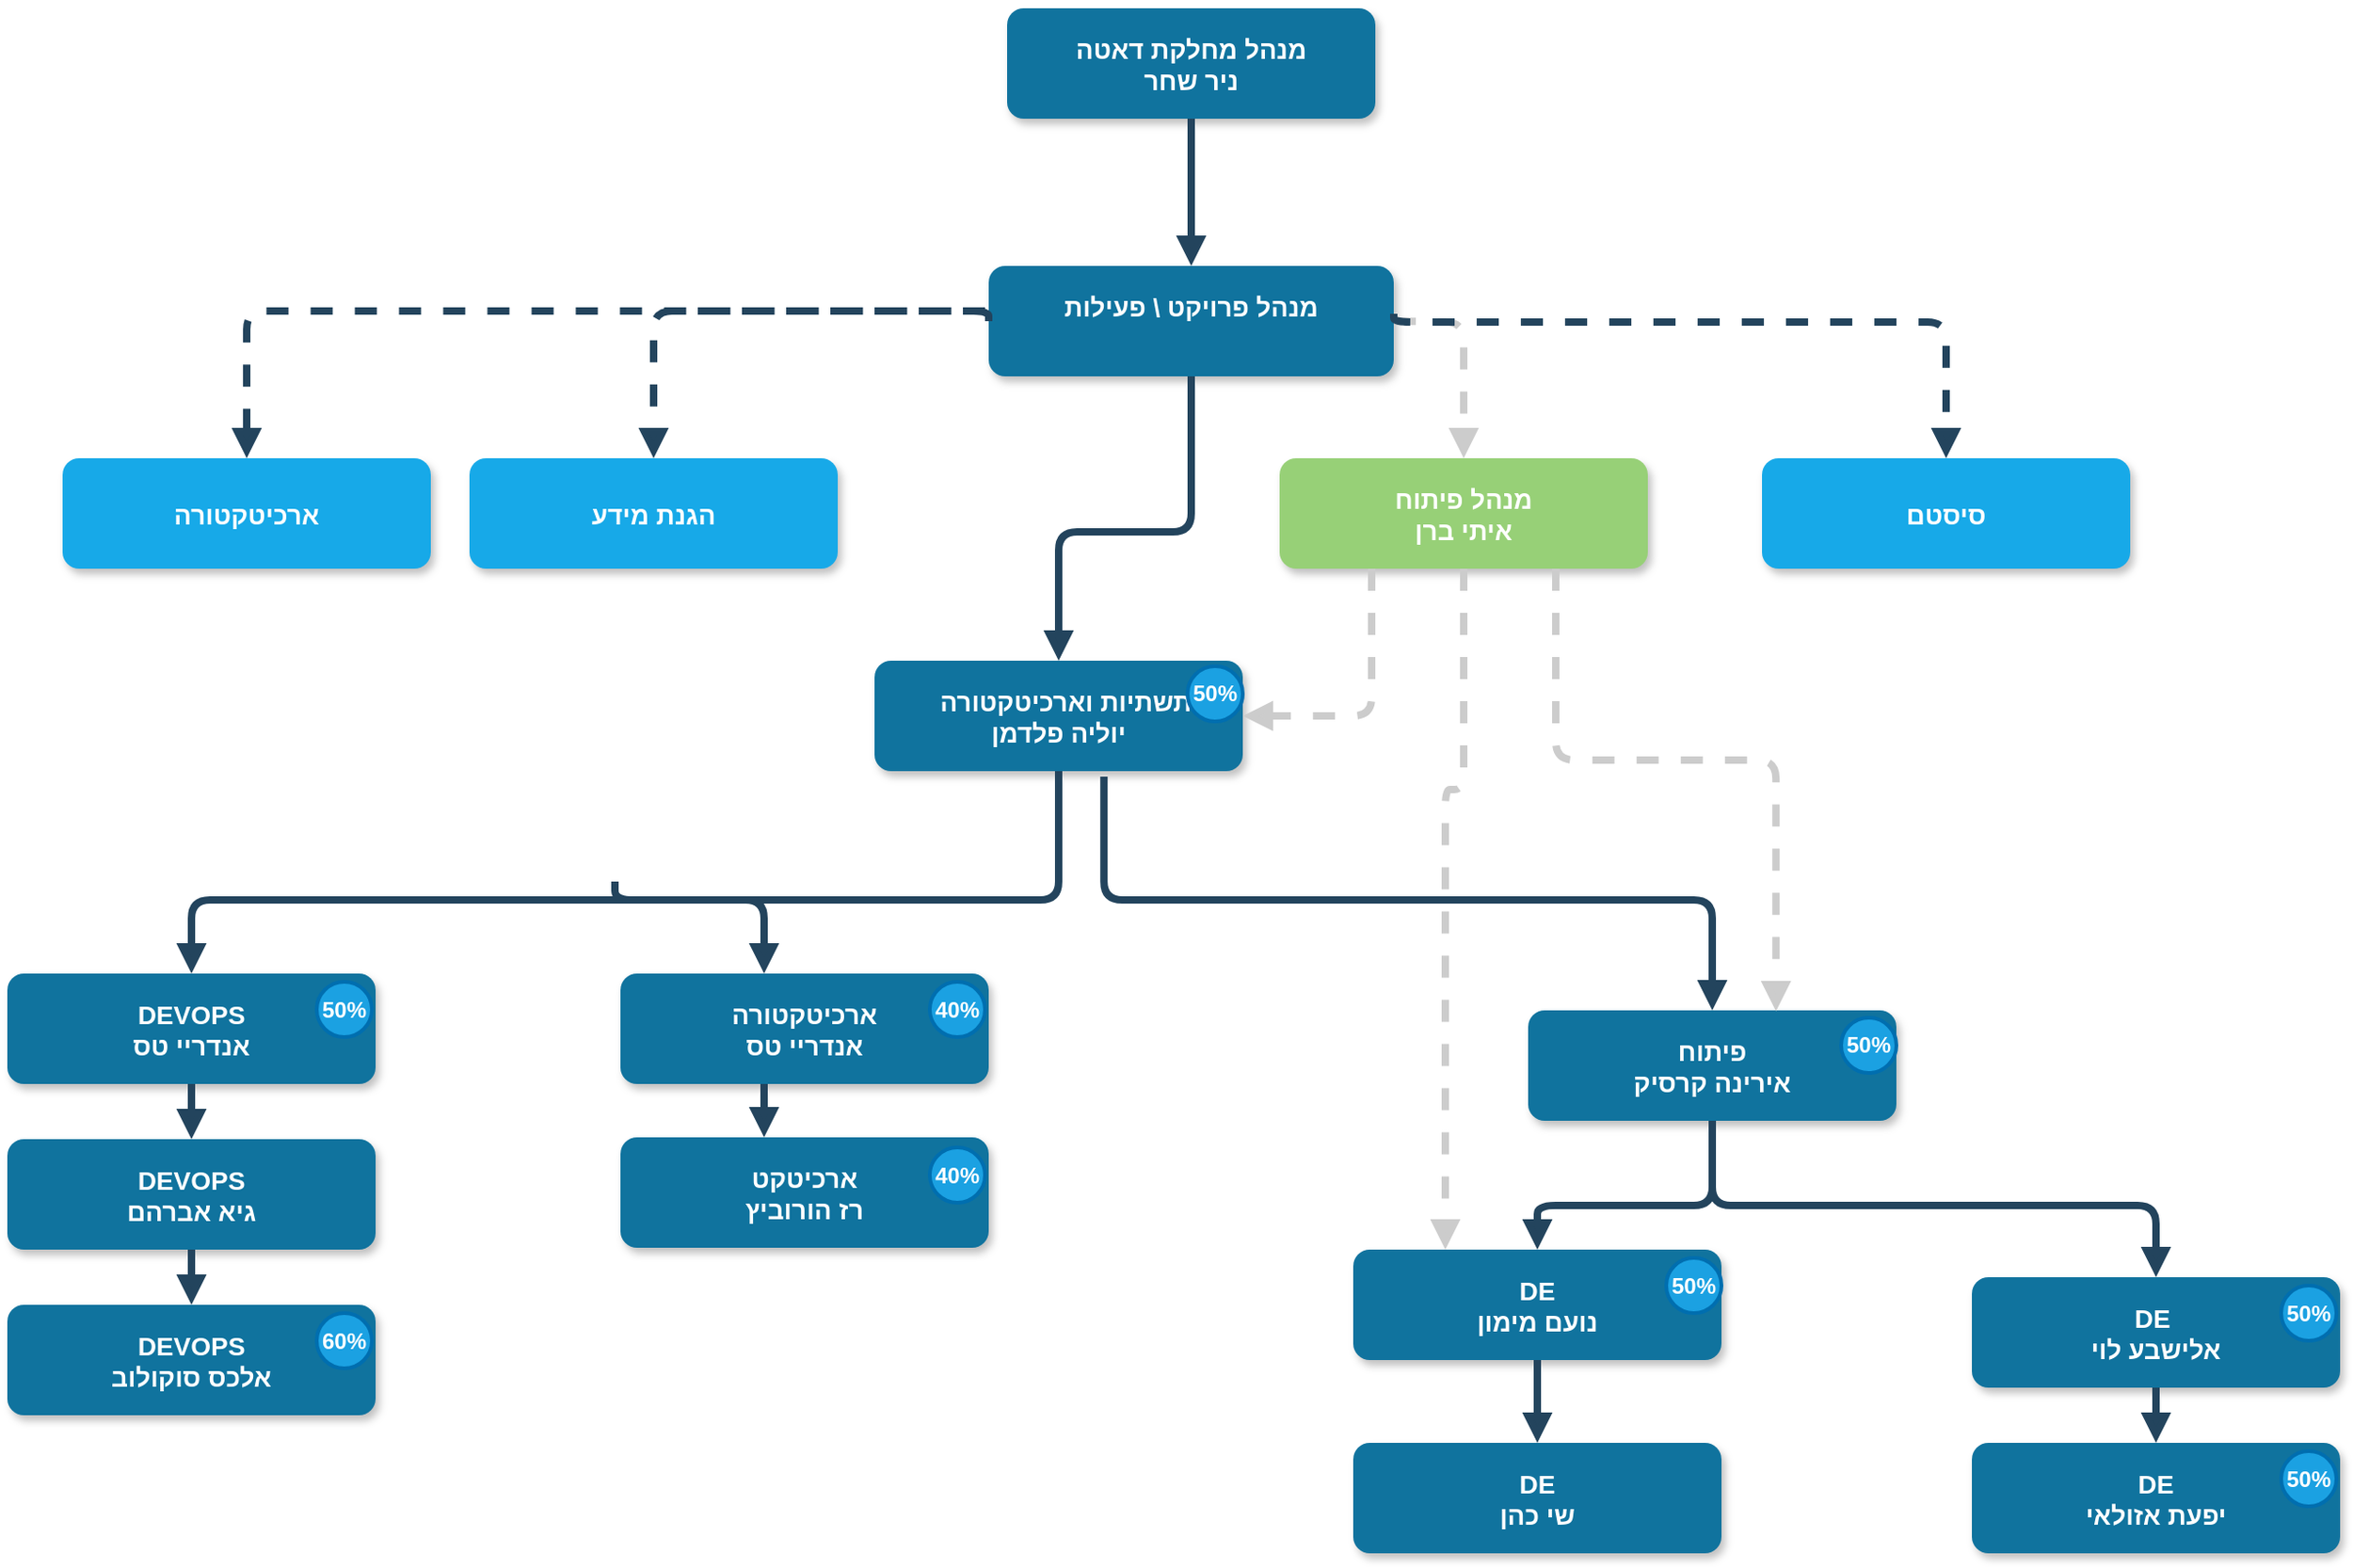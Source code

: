<mxfile version="21.0.6" type="github">
  <diagram name="Page-1" id="97916047-d0de-89f5-080d-49f4d83e522f">
    <mxGraphModel dx="1434" dy="764" grid="1" gridSize="10" guides="1" tooltips="1" connect="1" arrows="1" fold="1" page="1" pageScale="1.5" pageWidth="1169" pageHeight="827" background="none" math="0" shadow="0">
      <root>
        <mxCell id="0" />
        <mxCell id="1" parent="0" />
        <mxCell id="8" value="  תשתיות וארכיטקטורה&#xa;יוליה פלדמן" style="rounded=1;fillColor=#10739E;strokeColor=none;shadow=1;gradientColor=none;fontStyle=1;fontColor=#FFFFFF;fontSize=14;" parent="1" vertex="1">
          <mxGeometry x="600" y="560" width="200" height="60" as="geometry" />
        </mxCell>
        <mxCell id="2" value="מנהל מחלקת דאטה&#xa;ניר שחר" style="rounded=1;fillColor=#10739E;strokeColor=none;shadow=1;gradientColor=none;fontStyle=1;fontColor=#FFFFFF;fontSize=14;" parent="1" vertex="1">
          <mxGeometry x="672" y="205.5" width="200" height="60" as="geometry" />
        </mxCell>
        <mxCell id="3" value="מנהל פרויקט \ פעילות&#xa;" style="rounded=1;fillColor=#10739E;strokeColor=none;shadow=1;gradientColor=none;fontStyle=1;fontColor=#FFFFFF;fontSize=14;" parent="1" vertex="1">
          <mxGeometry x="662" y="345.5" width="220" height="60" as="geometry" />
        </mxCell>
        <mxCell id="7" value="מנהל פיתוח&#xa;איתי ברן" style="rounded=1;fillColor=#97D077;strokeColor=none;shadow=1;gradientColor=none;fontStyle=1;fontColor=#FFFFFF;fontSize=14;" parent="1" vertex="1">
          <mxGeometry x="820" y="450" width="200" height="60" as="geometry" />
        </mxCell>
        <mxCell id="9" value="DEVOPS&#xa;אנדריי טס" style="rounded=1;fillColor=#10739E;strokeColor=none;shadow=1;gradientColor=none;fontStyle=1;fontColor=#FFFFFF;fontSize=14;" parent="1" vertex="1">
          <mxGeometry x="129" y="730" width="200" height="60" as="geometry" />
        </mxCell>
        <mxCell id="10" value="DEVOPS&#xa;גיא אברהם" style="rounded=1;fillColor=#10739E;strokeColor=none;shadow=1;gradientColor=none;fontStyle=1;fontColor=#FFFFFF;fontSize=14;" parent="1" vertex="1">
          <mxGeometry x="129" y="820" width="200" height="60" as="geometry" />
        </mxCell>
        <mxCell id="11" value="DEVOPS&#xa;אלכס סוקולוב" style="rounded=1;fillColor=#10739E;strokeColor=none;shadow=1;gradientColor=none;fontStyle=1;fontColor=#FFFFFF;fontSize=14;" parent="1" vertex="1">
          <mxGeometry x="129" y="910" width="200" height="60" as="geometry" />
        </mxCell>
        <mxCell id="13" value="פיתוח&#xa;אירינה קרסיק" style="rounded=1;fillColor=#10739E;strokeColor=none;shadow=1;gradientColor=none;fontStyle=1;fontColor=#FFFFFF;fontSize=14;" parent="1" vertex="1">
          <mxGeometry x="955" y="750" width="200" height="60" as="geometry" />
        </mxCell>
        <mxCell id="14" value="DE &#xa;אלישבע לוי" style="rounded=1;fillColor=#10739E;strokeColor=none;shadow=1;gradientColor=none;fontStyle=1;fontColor=#FFFFFF;fontSize=14;" parent="1" vertex="1">
          <mxGeometry x="1196" y="895" width="200" height="60" as="geometry" />
        </mxCell>
        <mxCell id="15" value="DE&#xa;יפעת אזולאי" style="rounded=1;fillColor=#10739E;strokeColor=none;shadow=1;gradientColor=none;fontStyle=1;fontColor=#FFFFFF;fontSize=14;" parent="1" vertex="1">
          <mxGeometry x="1196" y="985" width="200" height="60" as="geometry" />
        </mxCell>
        <mxCell id="19" value="DE&#xa;נועם מימון" style="rounded=1;fillColor=#10739E;strokeColor=none;shadow=1;gradientColor=none;fontStyle=1;fontColor=#FFFFFF;fontSize=14;" parent="1" vertex="1">
          <mxGeometry x="860" y="880" width="200" height="60" as="geometry" />
        </mxCell>
        <mxCell id="20" value="DE&#xa;שי כהן" style="rounded=1;fillColor=#10739E;strokeColor=none;shadow=1;gradientColor=none;fontStyle=1;fontColor=#FFFFFF;fontSize=14;" parent="1" vertex="1">
          <mxGeometry x="860" y="985" width="200" height="60" as="geometry" />
        </mxCell>
        <mxCell id="23" value="ארכיטקטורה&#xa;אנדריי טס" style="rounded=1;fillColor=#10739E;strokeColor=none;shadow=1;gradientColor=none;fontStyle=1;fontColor=#FFFFFF;fontSize=14;" parent="1" vertex="1">
          <mxGeometry x="462" y="730" width="200" height="60" as="geometry" />
        </mxCell>
        <mxCell id="24" value="ארכיטקט&#xa;רז הורוביץ" style="rounded=1;fillColor=#10739E;strokeColor=none;shadow=1;gradientColor=none;fontStyle=1;fontColor=#FFFFFF;fontSize=14;" parent="1" vertex="1">
          <mxGeometry x="462" y="819" width="200" height="60" as="geometry" />
        </mxCell>
        <mxCell id="29" value="" style="edgeStyle=elbowEdgeStyle;elbow=vertical;strokeWidth=4;endArrow=block;endFill=1;fontStyle=1;strokeColor=#23445D;" parent="1" source="2" target="3" edge="1">
          <mxGeometry x="22" y="165.5" width="100" height="100" as="geometry">
            <mxPoint x="22" y="265.5" as="sourcePoint" />
            <mxPoint x="122" y="165.5" as="targetPoint" />
          </mxGeometry>
        </mxCell>
        <mxCell id="33" value="" style="edgeStyle=elbowEdgeStyle;elbow=vertical;strokeWidth=4;endArrow=block;endFill=1;fontStyle=1;dashed=1;strokeColor=#CCCCCC;exitX=1;exitY=0.5;exitDx=0;exitDy=0;entryX=0.5;entryY=0;entryDx=0;entryDy=0;" parent="1" source="3" target="7" edge="1">
          <mxGeometry x="22" y="165.5" width="100" height="100" as="geometry">
            <mxPoint x="22" y="265.5" as="sourcePoint" />
            <mxPoint x="122" y="165.5" as="targetPoint" />
            <Array as="points">
              <mxPoint x="920" y="376" />
            </Array>
          </mxGeometry>
        </mxCell>
        <mxCell id="37" value="" style="edgeStyle=elbowEdgeStyle;elbow=vertical;strokeWidth=4;endArrow=block;endFill=1;fontStyle=1;strokeColor=#23445D;exitX=0.5;exitY=1;exitDx=0;exitDy=0;entryX=0.5;entryY=0;entryDx=0;entryDy=0;" parent="1" source="13" target="19" edge="1">
          <mxGeometry x="130" y="362" width="100" height="100" as="geometry">
            <mxPoint x="1078" y="796.5" as="sourcePoint" />
            <mxPoint x="1058" y="1006" as="targetPoint" />
            <Array as="points">
              <mxPoint x="888" y="856" />
              <mxPoint x="1088" y="836.5" />
            </Array>
          </mxGeometry>
        </mxCell>
        <mxCell id="38" value="" style="edgeStyle=elbowEdgeStyle;elbow=vertical;strokeWidth=4;endArrow=block;endFill=1;fontStyle=1;strokeColor=#23445D;exitX=0.5;exitY=1;exitDx=0;exitDy=0;entryX=0.5;entryY=0;entryDx=0;entryDy=0;" parent="1" source="8" target="9" edge="1">
          <mxGeometry x="-39" y="304" width="100" height="100" as="geometry">
            <mxPoint x="-39" y="404" as="sourcePoint" />
            <mxPoint x="61" y="304" as="targetPoint" />
            <Array as="points">
              <mxPoint x="349" y="690" />
            </Array>
          </mxGeometry>
        </mxCell>
        <mxCell id="39" value="" style="edgeStyle=elbowEdgeStyle;elbow=vertical;strokeWidth=4;endArrow=block;endFill=1;fontStyle=1;strokeColor=#23445D;" parent="1" source="9" target="10" edge="1">
          <mxGeometry x="-91" y="200" width="100" height="100" as="geometry">
            <mxPoint x="-91" y="300" as="sourcePoint" />
            <mxPoint x="9" y="200" as="targetPoint" />
          </mxGeometry>
        </mxCell>
        <mxCell id="40" value="" style="edgeStyle=elbowEdgeStyle;elbow=vertical;strokeWidth=4;endArrow=block;endFill=1;fontStyle=1;strokeColor=#23445D;" parent="1" source="10" target="11" edge="1">
          <mxGeometry x="-91" y="210" width="100" height="100" as="geometry">
            <mxPoint x="-91" y="310" as="sourcePoint" />
            <mxPoint x="9" y="210" as="targetPoint" />
          </mxGeometry>
        </mxCell>
        <mxCell id="42" value="" style="edgeStyle=elbowEdgeStyle;elbow=vertical;strokeWidth=4;endArrow=block;endFill=1;fontStyle=1;strokeColor=#23445D;" parent="1" source="13" target="14" edge="1">
          <mxGeometry x="818" y="434.5" width="100" height="100" as="geometry">
            <mxPoint x="818" y="534.5" as="sourcePoint" />
            <mxPoint x="918" y="434.5" as="targetPoint" />
            <Array as="points">
              <mxPoint x="1178" y="856" />
              <mxPoint x="1188" y="916" />
            </Array>
          </mxGeometry>
        </mxCell>
        <mxCell id="43" value="" style="edgeStyle=elbowEdgeStyle;elbow=vertical;strokeWidth=4;endArrow=block;endFill=1;fontStyle=1;strokeColor=#23445D;" parent="1" source="14" target="15" edge="1">
          <mxGeometry x="706" y="365" width="100" height="100" as="geometry">
            <mxPoint x="706" y="465" as="sourcePoint" />
            <mxPoint x="806" y="365" as="targetPoint" />
          </mxGeometry>
        </mxCell>
        <mxCell id="47" value="" style="edgeStyle=elbowEdgeStyle;elbow=vertical;strokeWidth=4;endArrow=block;endFill=1;fontStyle=1;strokeColor=#23445D;" parent="1" source="19" target="20" edge="1">
          <mxGeometry x="90" y="365" width="100" height="100" as="geometry">
            <mxPoint x="90" y="465" as="sourcePoint" />
            <mxPoint x="190" y="365" as="targetPoint" />
          </mxGeometry>
        </mxCell>
        <mxCell id="50" value="" style="edgeStyle=elbowEdgeStyle;elbow=vertical;strokeWidth=4;endArrow=block;endFill=1;fontStyle=1;strokeColor=#23445D;exitX=0.5;exitY=1;exitDx=0;exitDy=0;entryX=0.5;entryY=0;entryDx=0;entryDy=0;" parent="1" edge="1">
          <mxGeometry x="-580" y="280" width="100" height="100" as="geometry">
            <mxPoint x="540" y="790" as="sourcePoint" />
            <mxPoint x="540" y="819" as="targetPoint" />
          </mxGeometry>
        </mxCell>
        <mxCell id="rTIktwFIz4IESTL18eKh-55" value="הגנת מידע" style="rounded=1;fillColor=#17A9E8;strokeColor=none;shadow=1;gradientColor=none;fontStyle=1;fontColor=#FFFFFF;fontSize=14;" parent="1" vertex="1">
          <mxGeometry x="380" y="450" width="200" height="60" as="geometry" />
        </mxCell>
        <mxCell id="rTIktwFIz4IESTL18eKh-56" value="ארכיטקטורה" style="rounded=1;fillColor=#17A9E8;strokeColor=none;shadow=1;gradientColor=none;fontStyle=1;fontColor=#FFFFFF;fontSize=14;" parent="1" vertex="1">
          <mxGeometry x="159" y="450" width="200" height="60" as="geometry" />
        </mxCell>
        <mxCell id="rTIktwFIz4IESTL18eKh-57" value="" style="edgeStyle=elbowEdgeStyle;elbow=vertical;strokeWidth=4;endArrow=block;endFill=1;fontStyle=1;dashed=1;strokeColor=#23445D;entryX=0.5;entryY=0;entryDx=0;entryDy=0;exitX=0;exitY=0.5;exitDx=0;exitDy=0;" parent="1" source="3" target="rTIktwFIz4IESTL18eKh-56" edge="1">
          <mxGeometry x="-710" y="219.5" width="100" height="100" as="geometry">
            <mxPoint x="770" y="410" as="sourcePoint" />
            <mxPoint x="640" y="510" as="targetPoint" />
            <Array as="points">
              <mxPoint x="580" y="370" />
            </Array>
          </mxGeometry>
        </mxCell>
        <mxCell id="rTIktwFIz4IESTL18eKh-58" value="" style="edgeStyle=elbowEdgeStyle;elbow=vertical;strokeWidth=4;endArrow=block;endFill=1;fontStyle=1;dashed=1;strokeColor=#23445D;entryX=0.5;entryY=0;entryDx=0;entryDy=0;" parent="1" target="rTIktwFIz4IESTL18eKh-55" edge="1">
          <mxGeometry x="-700" y="229.5" width="100" height="100" as="geometry">
            <mxPoint x="660" y="370" as="sourcePoint" />
            <mxPoint x="290" y="440" as="targetPoint" />
            <Array as="points">
              <mxPoint x="580" y="370" />
              <mxPoint x="590" y="380" />
            </Array>
          </mxGeometry>
        </mxCell>
        <mxCell id="rTIktwFIz4IESTL18eKh-60" value="סיסטם" style="rounded=1;fillColor=#17A9E8;strokeColor=none;shadow=1;gradientColor=none;fontStyle=1;fontColor=#FFFFFF;fontSize=14;" parent="1" vertex="1">
          <mxGeometry x="1082" y="450" width="200" height="60" as="geometry" />
        </mxCell>
        <mxCell id="rTIktwFIz4IESTL18eKh-61" value="" style="edgeStyle=elbowEdgeStyle;elbow=vertical;strokeWidth=4;endArrow=block;endFill=1;fontStyle=1;dashed=1;strokeColor=#23445D;exitX=1;exitY=0.5;exitDx=0;exitDy=0;" parent="1" edge="1">
          <mxGeometry x="32" y="171.5" width="100" height="100" as="geometry">
            <mxPoint x="882" y="371.5" as="sourcePoint" />
            <mxPoint x="1182" y="450" as="targetPoint" />
            <Array as="points">
              <mxPoint x="1150" y="376" />
            </Array>
          </mxGeometry>
        </mxCell>
        <mxCell id="rTIktwFIz4IESTL18eKh-64" value="50%" style="ellipse;whiteSpace=wrap;html=1;aspect=fixed;fontStyle=1;fillColor=#1ba1e2;fontColor=#ffffff;strokeColor=#006EAF;strokeWidth=2;" parent="1" vertex="1">
          <mxGeometry x="1364" y="989.5" width="30" height="30" as="geometry" />
        </mxCell>
        <mxCell id="rTIktwFIz4IESTL18eKh-65" value="40%" style="ellipse;whiteSpace=wrap;html=1;aspect=fixed;fontStyle=1;fillColor=#1ba1e2;fontColor=#ffffff;strokeColor=#006EAF;strokeWidth=2;" parent="1" vertex="1">
          <mxGeometry x="630" y="824.5" width="30" height="30" as="geometry" />
        </mxCell>
        <mxCell id="rTIktwFIz4IESTL18eKh-68" value="50%" style="ellipse;whiteSpace=wrap;html=1;aspect=fixed;fontStyle=1;fillColor=#1ba1e2;fontColor=#ffffff;strokeColor=#006EAF;strokeWidth=2;" parent="1" vertex="1">
          <mxGeometry x="1030" y="884.5" width="30" height="30" as="geometry" />
        </mxCell>
        <mxCell id="rTIktwFIz4IESTL18eKh-69" value="50%" style="ellipse;whiteSpace=wrap;html=1;aspect=fixed;fontStyle=1;fillColor=#1ba1e2;fontColor=#ffffff;strokeColor=#006EAF;strokeWidth=2;" parent="1" vertex="1">
          <mxGeometry x="1364" y="899.5" width="30" height="30" as="geometry" />
        </mxCell>
        <mxCell id="rTIktwFIz4IESTL18eKh-71" value="60%" style="ellipse;whiteSpace=wrap;html=1;aspect=fixed;fontStyle=1;fillColor=#1ba1e2;fontColor=#ffffff;strokeColor=#006EAF;strokeWidth=2;" parent="1" vertex="1">
          <mxGeometry x="297" y="914.5" width="30" height="30" as="geometry" />
        </mxCell>
        <mxCell id="rTIktwFIz4IESTL18eKh-70" value="50%" style="ellipse;whiteSpace=wrap;html=1;aspect=fixed;fontStyle=1;fillColor=#1ba1e2;fontColor=#ffffff;strokeColor=#006EAF;strokeWidth=2;direction=south;" parent="1" vertex="1">
          <mxGeometry x="770" y="563" width="30" height="30" as="geometry" />
        </mxCell>
        <mxCell id="HRantwCqe_uufsJNFs8z-56" value="50%" style="ellipse;whiteSpace=wrap;html=1;aspect=fixed;fontStyle=1;fillColor=#1ba1e2;fontColor=#ffffff;strokeColor=#006EAF;strokeWidth=2;" vertex="1" parent="1">
          <mxGeometry x="1125" y="754" width="30" height="30" as="geometry" />
        </mxCell>
        <mxCell id="HRantwCqe_uufsJNFs8z-57" value="50%" style="ellipse;whiteSpace=wrap;html=1;aspect=fixed;fontStyle=1;fillColor=#1ba1e2;fontColor=#ffffff;strokeColor=#006EAF;strokeWidth=2;" vertex="1" parent="1">
          <mxGeometry x="297" y="734.5" width="30" height="30" as="geometry" />
        </mxCell>
        <mxCell id="HRantwCqe_uufsJNFs8z-58" value="40%" style="ellipse;whiteSpace=wrap;html=1;aspect=fixed;fontStyle=1;fillColor=#1ba1e2;fontColor=#ffffff;strokeColor=#006EAF;strokeWidth=2;" vertex="1" parent="1">
          <mxGeometry x="630" y="734.5" width="30" height="30" as="geometry" />
        </mxCell>
        <mxCell id="HRantwCqe_uufsJNFs8z-59" value="" style="edgeStyle=elbowEdgeStyle;elbow=vertical;strokeWidth=4;endArrow=block;endFill=1;fontStyle=1;strokeColor=#23445D;entryX=0.5;entryY=0;entryDx=0;entryDy=0;" edge="1" parent="1">
          <mxGeometry x="-231" y="335.5" width="100" height="100" as="geometry">
            <mxPoint x="459" y="680" as="sourcePoint" />
            <mxPoint x="540" y="730" as="targetPoint" />
            <Array as="points">
              <mxPoint x="509" y="690" />
            </Array>
          </mxGeometry>
        </mxCell>
        <mxCell id="HRantwCqe_uufsJNFs8z-60" value="" style="edgeStyle=elbowEdgeStyle;elbow=vertical;strokeWidth=4;endArrow=block;endFill=1;fontStyle=1;strokeColor=#23445D;exitX=0.5;exitY=1;exitDx=0;exitDy=0;entryX=0.5;entryY=0;entryDx=0;entryDy=0;" edge="1" parent="1" source="3" target="8">
          <mxGeometry x="32" y="175.5" width="100" height="100" as="geometry">
            <mxPoint x="780" y="420" as="sourcePoint" />
            <mxPoint x="740" y="560" as="targetPoint" />
            <Array as="points">
              <mxPoint x="750" y="490" />
              <mxPoint x="870" y="540" />
              <mxPoint x="860" y="540" />
              <mxPoint x="610" y="650" />
              <mxPoint x="662" y="565.5" />
            </Array>
          </mxGeometry>
        </mxCell>
        <mxCell id="HRantwCqe_uufsJNFs8z-66" value="" style="edgeStyle=elbowEdgeStyle;elbow=vertical;strokeWidth=4;endArrow=block;endFill=1;fontStyle=1;dashed=1;strokeColor=#CCCCCC;exitX=0.75;exitY=1;exitDx=0;exitDy=0;entryX=0.673;entryY=0.008;entryDx=0;entryDy=0;entryPerimeter=0;" edge="1" parent="1" source="7" target="13">
          <mxGeometry x="32" y="395.5" width="100" height="100" as="geometry">
            <mxPoint x="882" y="595.5" as="sourcePoint" />
            <mxPoint x="1100" y="550" as="targetPoint" />
            <Array as="points">
              <mxPoint x="950" y="614" />
            </Array>
          </mxGeometry>
        </mxCell>
        <mxCell id="HRantwCqe_uufsJNFs8z-67" value="" style="edgeStyle=elbowEdgeStyle;elbow=vertical;strokeWidth=4;endArrow=block;endFill=1;fontStyle=1;dashed=1;strokeColor=#CCCCCC;exitX=1;exitY=0.5;exitDx=0;exitDy=0;startArrow=none;entryX=1;entryY=0.5;entryDx=0;entryDy=0;" edge="1" parent="1" source="8" target="8">
          <mxGeometry x="-78" y="440.5" width="100" height="100" as="geometry">
            <mxPoint x="920" y="503" as="sourcePoint" />
            <mxPoint x="559" y="613" as="targetPoint" />
            <Array as="points" />
          </mxGeometry>
        </mxCell>
        <mxCell id="HRantwCqe_uufsJNFs8z-68" value="" style="edgeStyle=elbowEdgeStyle;elbow=vertical;strokeWidth=4;endArrow=block;endFill=1;fontStyle=1;dashed=1;strokeColor=#CCCCCC;entryX=1;entryY=0.5;entryDx=0;entryDy=0;startArrow=none;exitX=0.25;exitY=1;exitDx=0;exitDy=0;" edge="1" parent="1" source="7" target="8">
          <mxGeometry x="42" y="405.5" width="100" height="100" as="geometry">
            <mxPoint x="810" y="620" as="sourcePoint" />
            <mxPoint x="987" y="624" as="targetPoint" />
            <Array as="points">
              <mxPoint x="910" y="590" />
              <mxPoint x="790" y="750" />
              <mxPoint x="770" y="580" />
              <mxPoint x="790" y="590" />
              <mxPoint x="790" y="680" />
              <mxPoint x="790" y="700" />
              <mxPoint x="820" y="810" />
              <mxPoint x="960" y="624" />
            </Array>
          </mxGeometry>
        </mxCell>
        <mxCell id="HRantwCqe_uufsJNFs8z-71" value="" style="edgeStyle=elbowEdgeStyle;elbow=vertical;strokeWidth=4;endArrow=block;endFill=1;fontStyle=1;dashed=1;strokeColor=#CCCCCC;exitX=0.5;exitY=1;exitDx=0;exitDy=0;entryX=0.25;entryY=0;entryDx=0;entryDy=0;" edge="1" parent="1" source="7" target="19">
          <mxGeometry x="30" y="419.5" width="100" height="100" as="geometry">
            <mxPoint x="890" y="630" as="sourcePoint" />
            <mxPoint x="928" y="704" as="targetPoint" />
            <Array as="points">
              <mxPoint x="928" y="630" />
            </Array>
          </mxGeometry>
        </mxCell>
        <mxCell id="HRantwCqe_uufsJNFs8z-72" value="" style="edgeStyle=elbowEdgeStyle;elbow=vertical;strokeWidth=4;endArrow=block;endFill=1;fontStyle=1;strokeColor=#23445D;exitX=0.623;exitY=1.05;exitDx=0;exitDy=0;entryX=0.5;entryY=0;entryDx=0;entryDy=0;exitPerimeter=0;" edge="1" parent="1" source="8" target="13">
          <mxGeometry x="342" y="285.5" width="100" height="100" as="geometry">
            <mxPoint x="1082" y="516" as="sourcePoint" />
            <mxPoint x="1050" y="670" as="targetPoint" />
            <Array as="points">
              <mxPoint x="910" y="690" />
              <mxPoint x="1180" y="650" />
              <mxPoint x="1170" y="650" />
              <mxPoint x="920" y="760" />
              <mxPoint x="972" y="675.5" />
            </Array>
          </mxGeometry>
        </mxCell>
      </root>
    </mxGraphModel>
  </diagram>
</mxfile>

